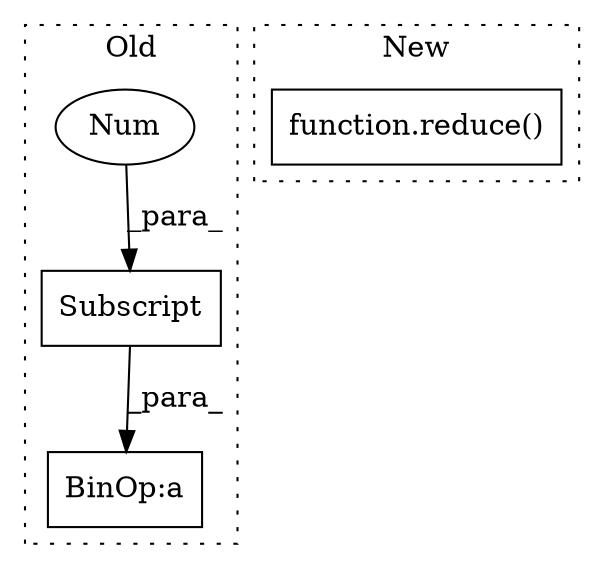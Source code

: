 digraph G {
subgraph cluster0 {
1 [label="Subscript" a="63" s="2284,0" l="15,0" shape="box"];
3 [label="Num" a="76" s="2297" l="1" shape="ellipse"];
4 [label="BinOp:a" a="82" s="2281" l="3" shape="box"];
label = "Old";
style="dotted";
}
subgraph cluster1 {
2 [label="function.reduce()" a="75" s="2288,2312" l="7,1" shape="box"];
label = "New";
style="dotted";
}
1 -> 4 [label="_para_"];
3 -> 1 [label="_para_"];
}